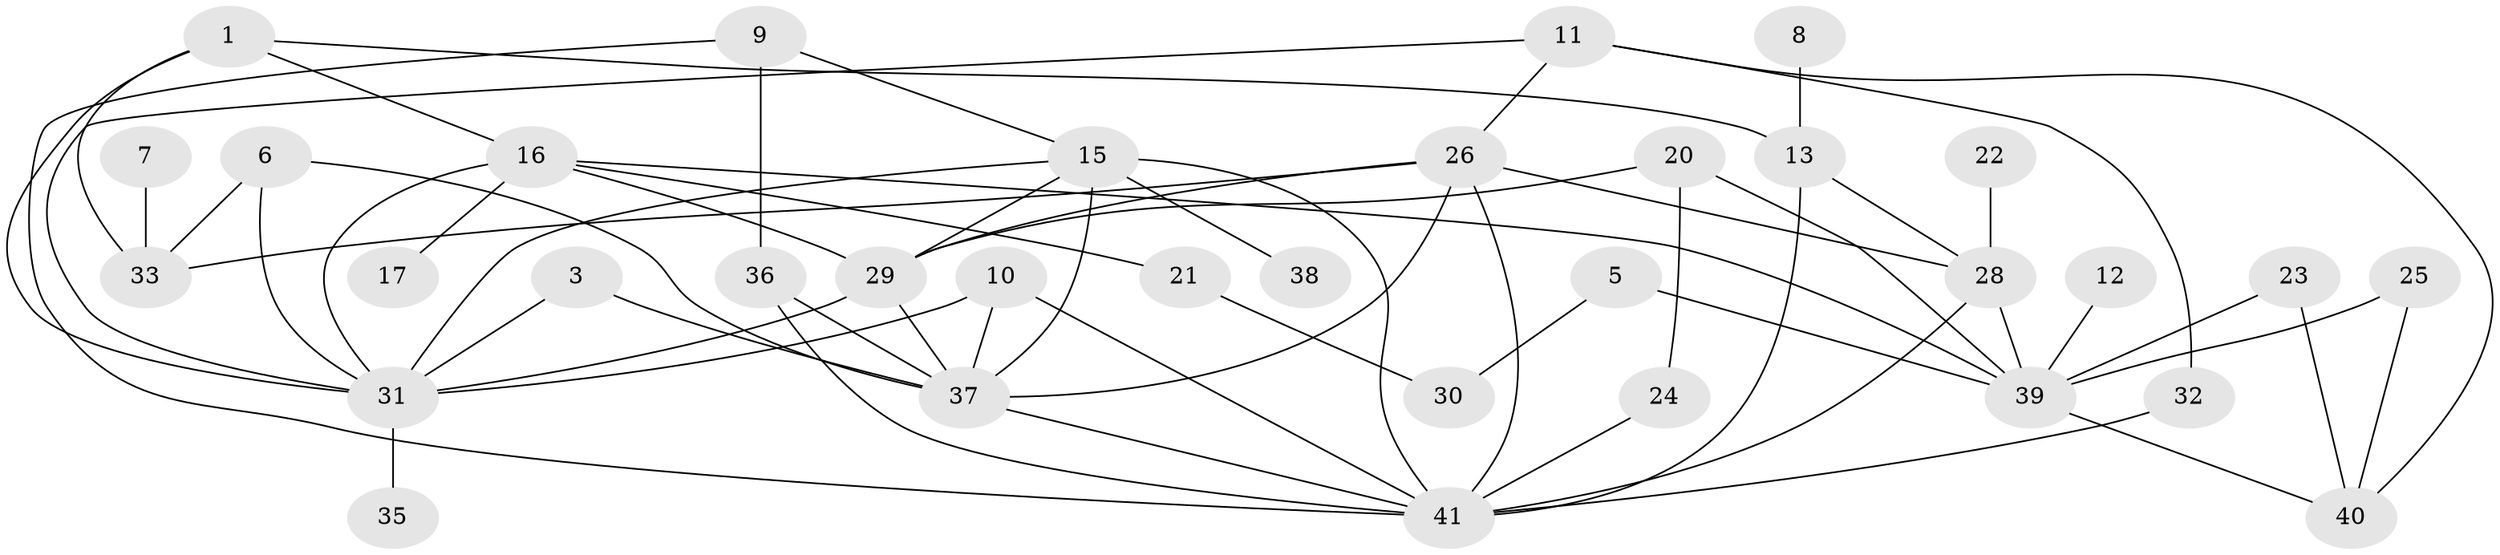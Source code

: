 // original degree distribution, {4: 0.1111111111111111, 2: 0.24691358024691357, 0: 0.08641975308641975, 1: 0.1728395061728395, 5: 0.09876543209876543, 3: 0.25925925925925924, 7: 0.012345679012345678, 6: 0.012345679012345678}
// Generated by graph-tools (version 1.1) at 2025/49/03/09/25 03:49:07]
// undirected, 34 vertices, 61 edges
graph export_dot {
graph [start="1"]
  node [color=gray90,style=filled];
  1;
  3;
  5;
  6;
  7;
  8;
  9;
  10;
  11;
  12;
  13;
  15;
  16;
  17;
  20;
  21;
  22;
  23;
  24;
  25;
  26;
  28;
  29;
  30;
  31;
  32;
  33;
  35;
  36;
  37;
  38;
  39;
  40;
  41;
  1 -- 13 [weight=1.0];
  1 -- 16 [weight=1.0];
  1 -- 31 [weight=1.0];
  1 -- 33 [weight=1.0];
  3 -- 31 [weight=1.0];
  3 -- 37 [weight=1.0];
  5 -- 30 [weight=1.0];
  5 -- 39 [weight=1.0];
  6 -- 31 [weight=1.0];
  6 -- 33 [weight=1.0];
  6 -- 37 [weight=1.0];
  7 -- 33 [weight=1.0];
  8 -- 13 [weight=1.0];
  9 -- 15 [weight=1.0];
  9 -- 36 [weight=1.0];
  9 -- 41 [weight=1.0];
  10 -- 31 [weight=1.0];
  10 -- 37 [weight=1.0];
  10 -- 41 [weight=1.0];
  11 -- 26 [weight=1.0];
  11 -- 31 [weight=1.0];
  11 -- 32 [weight=1.0];
  11 -- 40 [weight=1.0];
  12 -- 39 [weight=1.0];
  13 -- 28 [weight=1.0];
  13 -- 41 [weight=1.0];
  15 -- 29 [weight=1.0];
  15 -- 31 [weight=1.0];
  15 -- 37 [weight=2.0];
  15 -- 38 [weight=1.0];
  15 -- 41 [weight=1.0];
  16 -- 17 [weight=1.0];
  16 -- 21 [weight=1.0];
  16 -- 29 [weight=1.0];
  16 -- 31 [weight=1.0];
  16 -- 39 [weight=1.0];
  20 -- 24 [weight=1.0];
  20 -- 29 [weight=1.0];
  20 -- 39 [weight=1.0];
  21 -- 30 [weight=1.0];
  22 -- 28 [weight=1.0];
  23 -- 39 [weight=1.0];
  23 -- 40 [weight=1.0];
  24 -- 41 [weight=1.0];
  25 -- 39 [weight=1.0];
  25 -- 40 [weight=1.0];
  26 -- 28 [weight=1.0];
  26 -- 29 [weight=1.0];
  26 -- 33 [weight=1.0];
  26 -- 37 [weight=1.0];
  26 -- 41 [weight=1.0];
  28 -- 39 [weight=1.0];
  28 -- 41 [weight=1.0];
  29 -- 31 [weight=1.0];
  29 -- 37 [weight=2.0];
  31 -- 35 [weight=1.0];
  32 -- 41 [weight=1.0];
  36 -- 37 [weight=1.0];
  36 -- 41 [weight=1.0];
  37 -- 41 [weight=1.0];
  39 -- 40 [weight=1.0];
}
